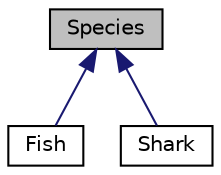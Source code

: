 digraph "Species"
{
  edge [fontname="Helvetica",fontsize="10",labelfontname="Helvetica",labelfontsize="10"];
  node [fontname="Helvetica",fontsize="10",shape=record];
  Node1 [label="Species",height=0.2,width=0.4,color="black", fillcolor="grey75", style="filled", fontcolor="black"];
  Node1 -> Node2 [dir="back",color="midnightblue",fontsize="10",style="solid"];
  Node2 [label="Fish",height=0.2,width=0.4,color="black", fillcolor="white", style="filled",URL="$class_fish.html"];
  Node1 -> Node3 [dir="back",color="midnightblue",fontsize="10",style="solid"];
  Node3 [label="Shark",height=0.2,width=0.4,color="black", fillcolor="white", style="filled",URL="$class_shark.html"];
}

